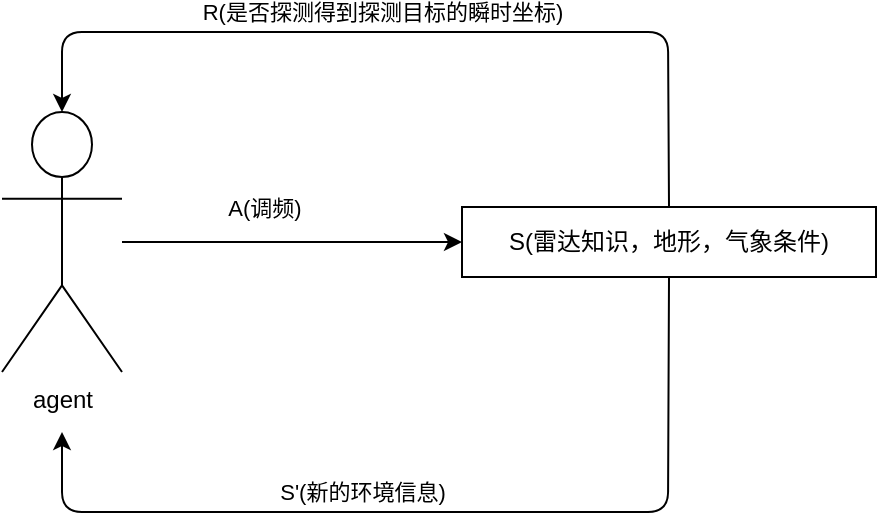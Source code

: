<mxfile version="14.4.4" type="github">
  <diagram id="PO4tRxzRbetUWtjfAsTA" name="第 1 页">
    <mxGraphModel dx="983" dy="459" grid="1" gridSize="10" guides="1" tooltips="1" connect="1" arrows="1" fold="1" page="1" pageScale="1" pageWidth="827" pageHeight="1169" math="0" shadow="0">
      <root>
        <mxCell id="0" />
        <mxCell id="1" parent="0" />
        <mxCell id="gsqIR-5o5OwrVcPaUS1Q-1" value="agent" style="shape=umlActor;verticalLabelPosition=bottom;verticalAlign=top;html=1;outlineConnect=0;" vertex="1" parent="1">
          <mxGeometry x="190" y="160" width="60" height="130" as="geometry" />
        </mxCell>
        <mxCell id="gsqIR-5o5OwrVcPaUS1Q-4" value="S(雷达知识，地形，气象条件)" style="rounded=0;whiteSpace=wrap;html=1;" vertex="1" parent="1">
          <mxGeometry x="420" y="207.5" width="207" height="35" as="geometry" />
        </mxCell>
        <mxCell id="gsqIR-5o5OwrVcPaUS1Q-6" value="" style="endArrow=classic;html=1;entryX=0;entryY=0.5;entryDx=0;entryDy=0;" edge="1" parent="1" source="gsqIR-5o5OwrVcPaUS1Q-1" target="gsqIR-5o5OwrVcPaUS1Q-4">
          <mxGeometry width="50" height="50" relative="1" as="geometry">
            <mxPoint x="300" y="225" as="sourcePoint" />
            <mxPoint x="380" y="210" as="targetPoint" />
          </mxGeometry>
        </mxCell>
        <mxCell id="gsqIR-5o5OwrVcPaUS1Q-7" value="A(调频)" style="edgeLabel;html=1;align=center;verticalAlign=middle;resizable=0;points=[];" vertex="1" connectable="0" parent="gsqIR-5o5OwrVcPaUS1Q-6">
          <mxGeometry x="-0.034" relative="1" as="geometry">
            <mxPoint x="-11.03" y="-17.5" as="offset" />
          </mxGeometry>
        </mxCell>
        <mxCell id="gsqIR-5o5OwrVcPaUS1Q-9" value="" style="endArrow=classic;html=1;exitX=0.5;exitY=0;exitDx=0;exitDy=0;entryX=0.5;entryY=0;entryDx=0;entryDy=0;entryPerimeter=0;" edge="1" parent="1" source="gsqIR-5o5OwrVcPaUS1Q-4" target="gsqIR-5o5OwrVcPaUS1Q-1">
          <mxGeometry width="50" height="50" relative="1" as="geometry">
            <mxPoint x="490" y="180" as="sourcePoint" />
            <mxPoint x="540" y="130" as="targetPoint" />
            <Array as="points">
              <mxPoint x="523" y="120" />
              <mxPoint x="370" y="120" />
              <mxPoint x="220" y="120" />
            </Array>
          </mxGeometry>
        </mxCell>
        <mxCell id="gsqIR-5o5OwrVcPaUS1Q-10" value="R(是否探测得到探测目标的瞬时坐标)" style="edgeLabel;html=1;align=center;verticalAlign=middle;resizable=0;points=[];" vertex="1" connectable="0" parent="gsqIR-5o5OwrVcPaUS1Q-9">
          <mxGeometry x="-0.018" y="-2" relative="1" as="geometry">
            <mxPoint x="-19.47" y="-8" as="offset" />
          </mxGeometry>
        </mxCell>
        <mxCell id="gsqIR-5o5OwrVcPaUS1Q-11" value="" style="endArrow=classic;html=1;exitX=0.5;exitY=1;exitDx=0;exitDy=0;" edge="1" parent="1" source="gsqIR-5o5OwrVcPaUS1Q-4">
          <mxGeometry width="50" height="50" relative="1" as="geometry">
            <mxPoint x="530" y="360" as="sourcePoint" />
            <mxPoint x="220" y="320" as="targetPoint" />
            <Array as="points">
              <mxPoint x="523" y="360" />
              <mxPoint x="370" y="360" />
              <mxPoint x="220" y="360" />
            </Array>
          </mxGeometry>
        </mxCell>
        <mxCell id="gsqIR-5o5OwrVcPaUS1Q-12" value="S&#39;(新的环境信息)" style="edgeLabel;html=1;align=center;verticalAlign=middle;resizable=0;points=[];" vertex="1" connectable="0" parent="gsqIR-5o5OwrVcPaUS1Q-11">
          <mxGeometry x="0.108" y="2" relative="1" as="geometry">
            <mxPoint x="-15.33" y="-12" as="offset" />
          </mxGeometry>
        </mxCell>
      </root>
    </mxGraphModel>
  </diagram>
</mxfile>
